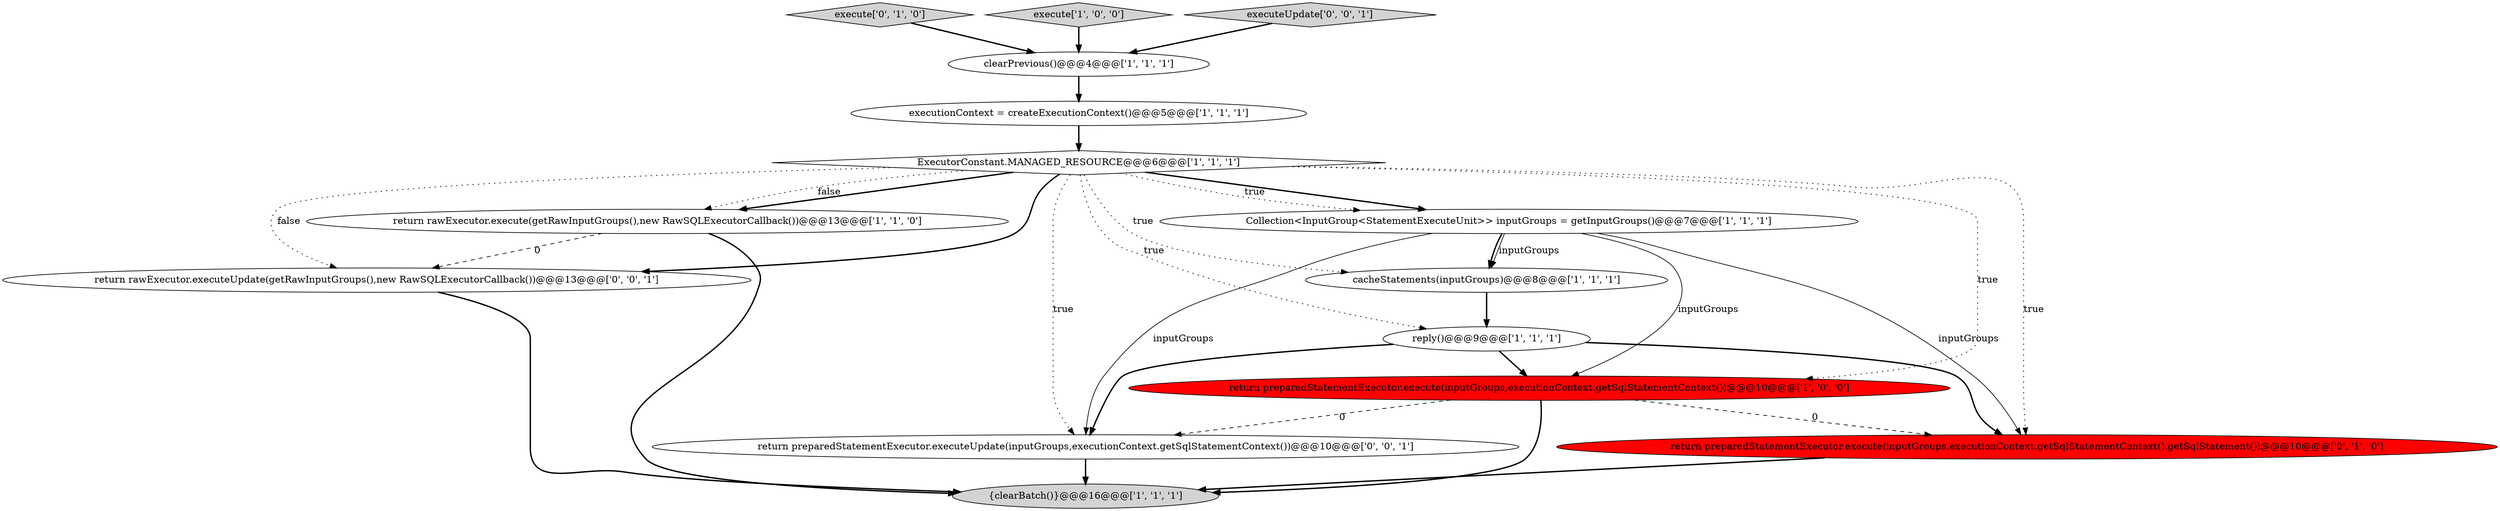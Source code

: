 digraph {
13 [style = filled, label = "return rawExecutor.executeUpdate(getRawInputGroups(),new RawSQLExecutorCallback())@@@13@@@['0', '0', '1']", fillcolor = white, shape = ellipse image = "AAA0AAABBB3BBB"];
3 [style = filled, label = "executionContext = createExecutionContext()@@@5@@@['1', '1', '1']", fillcolor = white, shape = ellipse image = "AAA0AAABBB1BBB"];
1 [style = filled, label = "return preparedStatementExecutor.execute(inputGroups,executionContext.getSqlStatementContext())@@@10@@@['1', '0', '0']", fillcolor = red, shape = ellipse image = "AAA1AAABBB1BBB"];
10 [style = filled, label = "return preparedStatementExecutor.execute(inputGroups,executionContext.getSqlStatementContext().getSqlStatement())@@@10@@@['0', '1', '0']", fillcolor = red, shape = ellipse image = "AAA1AAABBB2BBB"];
11 [style = filled, label = "execute['0', '1', '0']", fillcolor = lightgray, shape = diamond image = "AAA0AAABBB2BBB"];
4 [style = filled, label = "cacheStatements(inputGroups)@@@8@@@['1', '1', '1']", fillcolor = white, shape = ellipse image = "AAA0AAABBB1BBB"];
9 [style = filled, label = "return rawExecutor.execute(getRawInputGroups(),new RawSQLExecutorCallback())@@@13@@@['1', '1', '0']", fillcolor = white, shape = ellipse image = "AAA0AAABBB1BBB"];
6 [style = filled, label = "execute['1', '0', '0']", fillcolor = lightgray, shape = diamond image = "AAA0AAABBB1BBB"];
8 [style = filled, label = "{clearBatch()}@@@16@@@['1', '1', '1']", fillcolor = lightgray, shape = ellipse image = "AAA0AAABBB1BBB"];
12 [style = filled, label = "return preparedStatementExecutor.executeUpdate(inputGroups,executionContext.getSqlStatementContext())@@@10@@@['0', '0', '1']", fillcolor = white, shape = ellipse image = "AAA0AAABBB3BBB"];
14 [style = filled, label = "executeUpdate['0', '0', '1']", fillcolor = lightgray, shape = diamond image = "AAA0AAABBB3BBB"];
5 [style = filled, label = "clearPrevious()@@@4@@@['1', '1', '1']", fillcolor = white, shape = ellipse image = "AAA0AAABBB1BBB"];
0 [style = filled, label = "ExecutorConstant.MANAGED_RESOURCE@@@6@@@['1', '1', '1']", fillcolor = white, shape = diamond image = "AAA0AAABBB1BBB"];
7 [style = filled, label = "reply()@@@9@@@['1', '1', '1']", fillcolor = white, shape = ellipse image = "AAA0AAABBB1BBB"];
2 [style = filled, label = "Collection<InputGroup<StatementExecuteUnit>> inputGroups = getInputGroups()@@@7@@@['1', '1', '1']", fillcolor = white, shape = ellipse image = "AAA0AAABBB1BBB"];
5->3 [style = bold, label=""];
2->1 [style = solid, label="inputGroups"];
0->12 [style = dotted, label="true"];
0->9 [style = bold, label=""];
7->1 [style = bold, label=""];
1->8 [style = bold, label=""];
0->13 [style = bold, label=""];
0->10 [style = dotted, label="true"];
7->10 [style = bold, label=""];
7->12 [style = bold, label=""];
0->4 [style = dotted, label="true"];
0->2 [style = bold, label=""];
2->10 [style = solid, label="inputGroups"];
1->10 [style = dashed, label="0"];
2->12 [style = solid, label="inputGroups"];
9->8 [style = bold, label=""];
2->4 [style = bold, label=""];
4->7 [style = bold, label=""];
3->0 [style = bold, label=""];
0->9 [style = dotted, label="false"];
1->12 [style = dashed, label="0"];
6->5 [style = bold, label=""];
11->5 [style = bold, label=""];
10->8 [style = bold, label=""];
12->8 [style = bold, label=""];
9->13 [style = dashed, label="0"];
2->4 [style = solid, label="inputGroups"];
0->2 [style = dotted, label="true"];
0->13 [style = dotted, label="false"];
13->8 [style = bold, label=""];
0->7 [style = dotted, label="true"];
0->1 [style = dotted, label="true"];
14->5 [style = bold, label=""];
}

